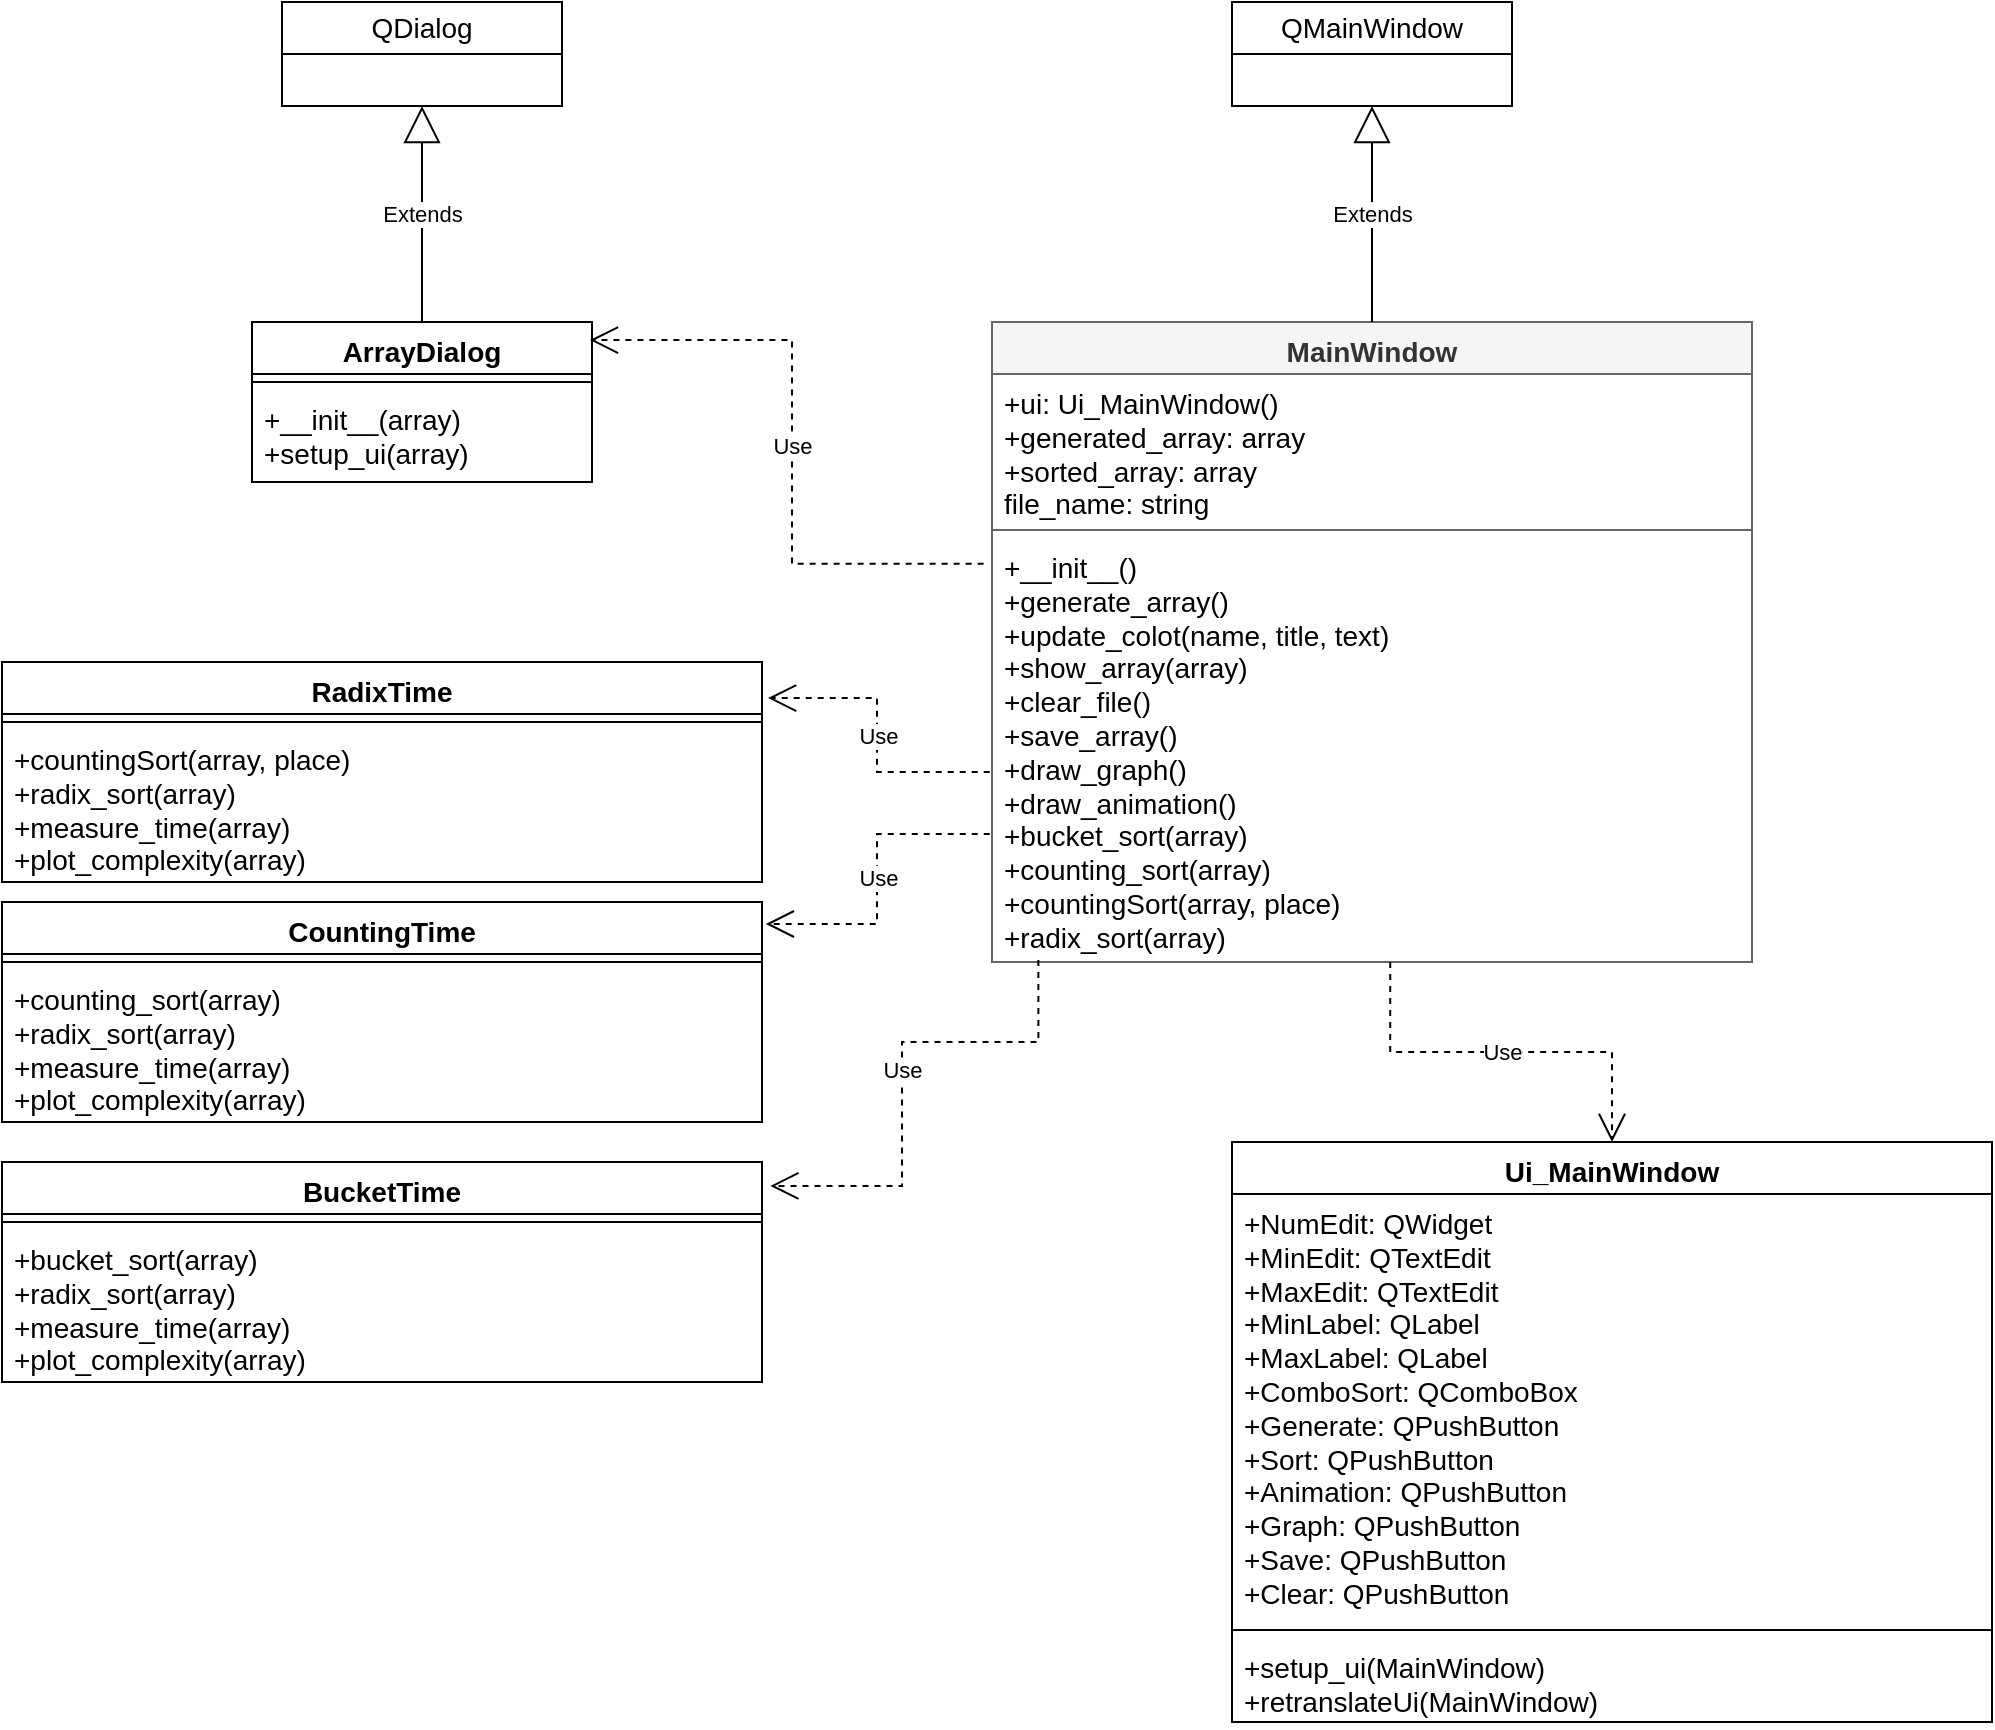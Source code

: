 <mxfile version="21.3.6" type="device">
  <diagram id="C5RBs43oDa-KdzZeNtuy" name="Page-1">
    <mxGraphModel dx="2261" dy="834" grid="1" gridSize="10" guides="1" tooltips="1" connect="1" arrows="1" fold="1" page="1" pageScale="1" pageWidth="827" pageHeight="1169" math="0" shadow="0">
      <root>
        <mxCell id="WIyWlLk6GJQsqaUBKTNV-0" />
        <mxCell id="WIyWlLk6GJQsqaUBKTNV-1" parent="WIyWlLk6GJQsqaUBKTNV-0" />
        <mxCell id="0XorIoKaiHv6GGdxO0SR-0" value="&lt;font style=&quot;font-size: 14px;&quot;&gt;MainWindow&lt;/font&gt;" style="swimlane;fontStyle=1;align=center;verticalAlign=top;childLayout=stackLayout;horizontal=1;startSize=26;horizontalStack=0;resizeParent=1;resizeParentMax=0;resizeLast=0;collapsible=1;marginBottom=0;whiteSpace=wrap;html=1;fillColor=#f5f5f5;fontColor=#333333;strokeColor=#666666;" vertex="1" parent="WIyWlLk6GJQsqaUBKTNV-1">
          <mxGeometry x="315" y="160" width="380" height="320" as="geometry" />
        </mxCell>
        <mxCell id="0XorIoKaiHv6GGdxO0SR-1" value="&lt;font style=&quot;font-size: 14px;&quot;&gt;+ui: Ui_MainWindow()&lt;br&gt;+generated_array: array&lt;br&gt;+sorted_array: array&lt;br&gt;file_name: string&lt;/font&gt;" style="text;strokeColor=none;fillColor=none;align=left;verticalAlign=top;spacingLeft=4;spacingRight=4;overflow=hidden;rotatable=0;points=[[0,0.5],[1,0.5]];portConstraint=eastwest;whiteSpace=wrap;html=1;" vertex="1" parent="0XorIoKaiHv6GGdxO0SR-0">
          <mxGeometry y="26" width="380" height="74" as="geometry" />
        </mxCell>
        <mxCell id="0XorIoKaiHv6GGdxO0SR-2" value="" style="line;strokeWidth=1;fillColor=none;align=left;verticalAlign=middle;spacingTop=-1;spacingLeft=3;spacingRight=3;rotatable=0;labelPosition=right;points=[];portConstraint=eastwest;strokeColor=inherit;" vertex="1" parent="0XorIoKaiHv6GGdxO0SR-0">
          <mxGeometry y="100" width="380" height="8" as="geometry" />
        </mxCell>
        <mxCell id="0XorIoKaiHv6GGdxO0SR-3" value="&lt;font style=&quot;font-size: 14px;&quot;&gt;+__init__()&lt;br&gt;+generate_array()&lt;br&gt;+update_colot(name, title, text)&lt;br&gt;+show_array(array)&lt;br&gt;+clear_file()&lt;br&gt;+save_array()&lt;br&gt;+draw_graph()&lt;br&gt;+draw_animation()&lt;br&gt;+bucket_sort(array)&lt;br&gt;+counting_sort(array)&lt;br&gt;+countingSort(array, place)&lt;br&gt;+radix_sort(array)&lt;/font&gt;" style="text;strokeColor=none;fillColor=none;align=left;verticalAlign=top;spacingLeft=4;spacingRight=4;overflow=hidden;rotatable=0;points=[[0,0.5],[1,0.5]];portConstraint=eastwest;whiteSpace=wrap;html=1;" vertex="1" parent="0XorIoKaiHv6GGdxO0SR-0">
          <mxGeometry y="108" width="380" height="212" as="geometry" />
        </mxCell>
        <mxCell id="0XorIoKaiHv6GGdxO0SR-4" value="&lt;font style=&quot;font-size: 14px;&quot;&gt;QMainWindow&lt;/font&gt;" style="swimlane;fontStyle=0;childLayout=stackLayout;horizontal=1;startSize=26;fillColor=none;horizontalStack=0;resizeParent=1;resizeParentMax=0;resizeLast=0;collapsible=1;marginBottom=0;whiteSpace=wrap;html=1;" vertex="1" parent="WIyWlLk6GJQsqaUBKTNV-1">
          <mxGeometry x="435" width="140" height="52" as="geometry" />
        </mxCell>
        <mxCell id="0XorIoKaiHv6GGdxO0SR-13" value="Extends" style="endArrow=block;endSize=16;endFill=0;html=1;rounded=0;exitX=0.5;exitY=0;exitDx=0;exitDy=0;entryX=0.5;entryY=1;entryDx=0;entryDy=0;" edge="1" parent="WIyWlLk6GJQsqaUBKTNV-1" source="0XorIoKaiHv6GGdxO0SR-0" target="0XorIoKaiHv6GGdxO0SR-4">
          <mxGeometry width="160" relative="1" as="geometry">
            <mxPoint x="380" y="-40" as="sourcePoint" />
            <mxPoint x="540" y="-40" as="targetPoint" />
          </mxGeometry>
        </mxCell>
        <mxCell id="0XorIoKaiHv6GGdxO0SR-14" value="&lt;font style=&quot;font-size: 14px;&quot;&gt;ArrayDialog&lt;/font&gt;" style="swimlane;fontStyle=1;align=center;verticalAlign=top;childLayout=stackLayout;horizontal=1;startSize=26;horizontalStack=0;resizeParent=1;resizeParentMax=0;resizeLast=0;collapsible=1;marginBottom=0;whiteSpace=wrap;html=1;" vertex="1" parent="WIyWlLk6GJQsqaUBKTNV-1">
          <mxGeometry x="-55" y="160" width="170" height="80" as="geometry" />
        </mxCell>
        <mxCell id="0XorIoKaiHv6GGdxO0SR-16" value="" style="line;strokeWidth=1;fillColor=none;align=left;verticalAlign=middle;spacingTop=-1;spacingLeft=3;spacingRight=3;rotatable=0;labelPosition=right;points=[];portConstraint=eastwest;strokeColor=inherit;" vertex="1" parent="0XorIoKaiHv6GGdxO0SR-14">
          <mxGeometry y="26" width="170" height="8" as="geometry" />
        </mxCell>
        <mxCell id="0XorIoKaiHv6GGdxO0SR-17" value="&lt;font style=&quot;font-size: 14px;&quot;&gt;+__init__(array)&lt;br&gt;+setup_ui(array)&lt;/font&gt;" style="text;strokeColor=none;fillColor=none;align=left;verticalAlign=top;spacingLeft=4;spacingRight=4;overflow=hidden;rotatable=0;points=[[0,0.5],[1,0.5]];portConstraint=eastwest;whiteSpace=wrap;html=1;" vertex="1" parent="0XorIoKaiHv6GGdxO0SR-14">
          <mxGeometry y="34" width="170" height="46" as="geometry" />
        </mxCell>
        <mxCell id="0XorIoKaiHv6GGdxO0SR-18" value="&lt;font style=&quot;font-size: 14px;&quot;&gt;QDialog&lt;/font&gt;" style="swimlane;fontStyle=0;childLayout=stackLayout;horizontal=1;startSize=26;fillColor=none;horizontalStack=0;resizeParent=1;resizeParentMax=0;resizeLast=0;collapsible=1;marginBottom=0;whiteSpace=wrap;html=1;" vertex="1" parent="WIyWlLk6GJQsqaUBKTNV-1">
          <mxGeometry x="-40" width="140" height="52" as="geometry" />
        </mxCell>
        <mxCell id="0XorIoKaiHv6GGdxO0SR-19" value="Extends" style="endArrow=block;endSize=16;endFill=0;html=1;rounded=0;exitX=0.5;exitY=0;exitDx=0;exitDy=0;entryX=0.5;entryY=1;entryDx=0;entryDy=0;" edge="1" parent="WIyWlLk6GJQsqaUBKTNV-1" source="0XorIoKaiHv6GGdxO0SR-14" target="0XorIoKaiHv6GGdxO0SR-18">
          <mxGeometry width="160" relative="1" as="geometry">
            <mxPoint x="-95" y="-40" as="sourcePoint" />
            <mxPoint x="65" y="-40" as="targetPoint" />
          </mxGeometry>
        </mxCell>
        <mxCell id="0XorIoKaiHv6GGdxO0SR-24" value="&lt;font style=&quot;font-size: 14px;&quot;&gt;Ui_MainWindow&lt;/font&gt;" style="swimlane;fontStyle=1;align=center;verticalAlign=top;childLayout=stackLayout;horizontal=1;startSize=26;horizontalStack=0;resizeParent=1;resizeParentMax=0;resizeLast=0;collapsible=1;marginBottom=0;whiteSpace=wrap;html=1;" vertex="1" parent="WIyWlLk6GJQsqaUBKTNV-1">
          <mxGeometry x="435" y="570" width="380" height="290" as="geometry" />
        </mxCell>
        <mxCell id="0XorIoKaiHv6GGdxO0SR-25" value="&lt;font style=&quot;font-size: 14px;&quot;&gt;+NumEdit: QWidget&lt;br&gt;+MinEdit: QTextEdit&lt;br&gt;+MaxEdit: QTextEdit&lt;br&gt;+MinLabel: QLabel&lt;br&gt;+MaxLabel: QLabel&lt;br&gt;+ComboSort: QComboBox&lt;br&gt;+Generate: QPushButton&lt;br&gt;+Sort: QPushButton&lt;br&gt;+Animation: QPushButton&lt;br&gt;+Graph: QPushButton&lt;br&gt;+Save: QPushButton&lt;br&gt;+Clear: QPushButton&lt;/font&gt;" style="text;strokeColor=none;fillColor=none;align=left;verticalAlign=top;spacingLeft=4;spacingRight=4;overflow=hidden;rotatable=0;points=[[0,0.5],[1,0.5]];portConstraint=eastwest;whiteSpace=wrap;html=1;" vertex="1" parent="0XorIoKaiHv6GGdxO0SR-24">
          <mxGeometry y="26" width="380" height="214" as="geometry" />
        </mxCell>
        <mxCell id="0XorIoKaiHv6GGdxO0SR-26" value="" style="line;strokeWidth=1;fillColor=none;align=left;verticalAlign=middle;spacingTop=-1;spacingLeft=3;spacingRight=3;rotatable=0;labelPosition=right;points=[];portConstraint=eastwest;strokeColor=inherit;" vertex="1" parent="0XorIoKaiHv6GGdxO0SR-24">
          <mxGeometry y="240" width="380" height="8" as="geometry" />
        </mxCell>
        <mxCell id="0XorIoKaiHv6GGdxO0SR-27" value="&lt;font style=&quot;font-size: 14px;&quot;&gt;+setup_ui(MainWindow)&lt;br&gt;+retranslateUi(MainWindow)&lt;br&gt;&lt;/font&gt;" style="text;strokeColor=none;fillColor=none;align=left;verticalAlign=top;spacingLeft=4;spacingRight=4;overflow=hidden;rotatable=0;points=[[0,0.5],[1,0.5]];portConstraint=eastwest;whiteSpace=wrap;html=1;" vertex="1" parent="0XorIoKaiHv6GGdxO0SR-24">
          <mxGeometry y="248" width="380" height="42" as="geometry" />
        </mxCell>
        <mxCell id="0XorIoKaiHv6GGdxO0SR-28" value="Use" style="endArrow=open;endSize=12;dashed=1;html=1;rounded=0;exitX=0.524;exitY=1;exitDx=0;exitDy=0;exitPerimeter=0;entryX=0.5;entryY=0;entryDx=0;entryDy=0;edgeStyle=orthogonalEdgeStyle;" edge="1" parent="WIyWlLk6GJQsqaUBKTNV-1" source="0XorIoKaiHv6GGdxO0SR-3" target="0XorIoKaiHv6GGdxO0SR-24">
          <mxGeometry width="160" relative="1" as="geometry">
            <mxPoint x="400" y="710" as="sourcePoint" />
            <mxPoint x="560" y="710" as="targetPoint" />
          </mxGeometry>
        </mxCell>
        <mxCell id="0XorIoKaiHv6GGdxO0SR-29" value="&lt;font style=&quot;font-size: 14px;&quot;&gt;RadixTime&lt;/font&gt;" style="swimlane;fontStyle=1;align=center;verticalAlign=top;childLayout=stackLayout;horizontal=1;startSize=26;horizontalStack=0;resizeParent=1;resizeParentMax=0;resizeLast=0;collapsible=1;marginBottom=0;whiteSpace=wrap;html=1;" vertex="1" parent="WIyWlLk6GJQsqaUBKTNV-1">
          <mxGeometry x="-180" y="330" width="380" height="110" as="geometry" />
        </mxCell>
        <mxCell id="0XorIoKaiHv6GGdxO0SR-31" value="" style="line;strokeWidth=1;fillColor=none;align=left;verticalAlign=middle;spacingTop=-1;spacingLeft=3;spacingRight=3;rotatable=0;labelPosition=right;points=[];portConstraint=eastwest;strokeColor=inherit;" vertex="1" parent="0XorIoKaiHv6GGdxO0SR-29">
          <mxGeometry y="26" width="380" height="8" as="geometry" />
        </mxCell>
        <mxCell id="0XorIoKaiHv6GGdxO0SR-32" value="&lt;font style=&quot;font-size: 14px;&quot;&gt;+countingSort(array, place)&lt;br&gt;+radix_sort(array)&lt;br&gt;+measure_time(array)&lt;br&gt;+plot_complexity(array)&lt;/font&gt;" style="text;strokeColor=none;fillColor=none;align=left;verticalAlign=top;spacingLeft=4;spacingRight=4;overflow=hidden;rotatable=0;points=[[0,0.5],[1,0.5]];portConstraint=eastwest;whiteSpace=wrap;html=1;" vertex="1" parent="0XorIoKaiHv6GGdxO0SR-29">
          <mxGeometry y="34" width="380" height="76" as="geometry" />
        </mxCell>
        <mxCell id="0XorIoKaiHv6GGdxO0SR-33" value="&lt;font style=&quot;font-size: 14px;&quot;&gt;CountingTime&lt;/font&gt;" style="swimlane;fontStyle=1;align=center;verticalAlign=top;childLayout=stackLayout;horizontal=1;startSize=26;horizontalStack=0;resizeParent=1;resizeParentMax=0;resizeLast=0;collapsible=1;marginBottom=0;whiteSpace=wrap;html=1;" vertex="1" parent="WIyWlLk6GJQsqaUBKTNV-1">
          <mxGeometry x="-180" y="450" width="380" height="110" as="geometry" />
        </mxCell>
        <mxCell id="0XorIoKaiHv6GGdxO0SR-34" value="" style="line;strokeWidth=1;fillColor=none;align=left;verticalAlign=middle;spacingTop=-1;spacingLeft=3;spacingRight=3;rotatable=0;labelPosition=right;points=[];portConstraint=eastwest;strokeColor=inherit;" vertex="1" parent="0XorIoKaiHv6GGdxO0SR-33">
          <mxGeometry y="26" width="380" height="8" as="geometry" />
        </mxCell>
        <mxCell id="0XorIoKaiHv6GGdxO0SR-35" value="&lt;font style=&quot;font-size: 14px;&quot;&gt;+counting_sort(array)&lt;br&gt;+radix_sort(array)&lt;br&gt;+measure_time(array)&lt;br&gt;+plot_complexity(array)&lt;/font&gt;" style="text;strokeColor=none;fillColor=none;align=left;verticalAlign=top;spacingLeft=4;spacingRight=4;overflow=hidden;rotatable=0;points=[[0,0.5],[1,0.5]];portConstraint=eastwest;whiteSpace=wrap;html=1;" vertex="1" parent="0XorIoKaiHv6GGdxO0SR-33">
          <mxGeometry y="34" width="380" height="76" as="geometry" />
        </mxCell>
        <mxCell id="0XorIoKaiHv6GGdxO0SR-36" value="&lt;font style=&quot;font-size: 14px;&quot;&gt;BucketTime&lt;/font&gt;" style="swimlane;fontStyle=1;align=center;verticalAlign=top;childLayout=stackLayout;horizontal=1;startSize=26;horizontalStack=0;resizeParent=1;resizeParentMax=0;resizeLast=0;collapsible=1;marginBottom=0;whiteSpace=wrap;html=1;" vertex="1" parent="WIyWlLk6GJQsqaUBKTNV-1">
          <mxGeometry x="-180" y="580" width="380" height="110" as="geometry" />
        </mxCell>
        <mxCell id="0XorIoKaiHv6GGdxO0SR-37" value="" style="line;strokeWidth=1;fillColor=none;align=left;verticalAlign=middle;spacingTop=-1;spacingLeft=3;spacingRight=3;rotatable=0;labelPosition=right;points=[];portConstraint=eastwest;strokeColor=inherit;" vertex="1" parent="0XorIoKaiHv6GGdxO0SR-36">
          <mxGeometry y="26" width="380" height="8" as="geometry" />
        </mxCell>
        <mxCell id="0XorIoKaiHv6GGdxO0SR-38" value="&lt;font style=&quot;font-size: 14px;&quot;&gt;+bucket_sort(array)&lt;br&gt;+radix_sort(array)&lt;br&gt;+measure_time(array)&lt;br&gt;+plot_complexity(array)&lt;/font&gt;" style="text;strokeColor=none;fillColor=none;align=left;verticalAlign=top;spacingLeft=4;spacingRight=4;overflow=hidden;rotatable=0;points=[[0,0.5],[1,0.5]];portConstraint=eastwest;whiteSpace=wrap;html=1;" vertex="1" parent="0XorIoKaiHv6GGdxO0SR-36">
          <mxGeometry y="34" width="380" height="76" as="geometry" />
        </mxCell>
        <mxCell id="0XorIoKaiHv6GGdxO0SR-39" value="Use" style="endArrow=open;endSize=12;dashed=1;html=1;rounded=0;exitX=-0.011;exitY=0.061;exitDx=0;exitDy=0;exitPerimeter=0;entryX=0.994;entryY=0.113;entryDx=0;entryDy=0;entryPerimeter=0;edgeStyle=orthogonalEdgeStyle;" edge="1" parent="WIyWlLk6GJQsqaUBKTNV-1" source="0XorIoKaiHv6GGdxO0SR-3" target="0XorIoKaiHv6GGdxO0SR-14">
          <mxGeometry width="160" relative="1" as="geometry">
            <mxPoint x="200" y="310" as="sourcePoint" />
            <mxPoint x="360" y="310" as="targetPoint" />
          </mxGeometry>
        </mxCell>
        <mxCell id="0XorIoKaiHv6GGdxO0SR-43" value="Use" style="endArrow=open;endSize=12;dashed=1;html=1;rounded=0;exitX=-0.003;exitY=0.552;exitDx=0;exitDy=0;exitPerimeter=0;entryX=1.008;entryY=0.164;entryDx=0;entryDy=0;entryPerimeter=0;edgeStyle=orthogonalEdgeStyle;" edge="1" parent="WIyWlLk6GJQsqaUBKTNV-1" source="0XorIoKaiHv6GGdxO0SR-3" target="0XorIoKaiHv6GGdxO0SR-29">
          <mxGeometry width="160" relative="1" as="geometry">
            <mxPoint x="200" y="310" as="sourcePoint" />
            <mxPoint x="360" y="310" as="targetPoint" />
          </mxGeometry>
        </mxCell>
        <mxCell id="0XorIoKaiHv6GGdxO0SR-44" value="Use" style="endArrow=open;endSize=12;dashed=1;html=1;rounded=0;exitX=-0.003;exitY=0.698;exitDx=0;exitDy=0;exitPerimeter=0;entryX=1.005;entryY=0.1;entryDx=0;entryDy=0;entryPerimeter=0;edgeStyle=orthogonalEdgeStyle;" edge="1" parent="WIyWlLk6GJQsqaUBKTNV-1" source="0XorIoKaiHv6GGdxO0SR-3" target="0XorIoKaiHv6GGdxO0SR-33">
          <mxGeometry x="-0.006" width="160" relative="1" as="geometry">
            <mxPoint x="200" y="310" as="sourcePoint" />
            <mxPoint x="360" y="310" as="targetPoint" />
            <mxPoint as="offset" />
          </mxGeometry>
        </mxCell>
        <mxCell id="0XorIoKaiHv6GGdxO0SR-45" value="Use" style="endArrow=open;endSize=12;dashed=1;html=1;rounded=0;exitX=0.061;exitY=0.995;exitDx=0;exitDy=0;exitPerimeter=0;entryX=1.011;entryY=0.109;entryDx=0;entryDy=0;entryPerimeter=0;edgeStyle=orthogonalEdgeStyle;" edge="1" parent="WIyWlLk6GJQsqaUBKTNV-1" source="0XorIoKaiHv6GGdxO0SR-3" target="0XorIoKaiHv6GGdxO0SR-36">
          <mxGeometry width="160" relative="1" as="geometry">
            <mxPoint x="200" y="310" as="sourcePoint" />
            <mxPoint x="360" y="310" as="targetPoint" />
            <Array as="points">
              <mxPoint x="338" y="520" />
              <mxPoint x="270" y="520" />
              <mxPoint x="270" y="592" />
            </Array>
          </mxGeometry>
        </mxCell>
      </root>
    </mxGraphModel>
  </diagram>
</mxfile>
